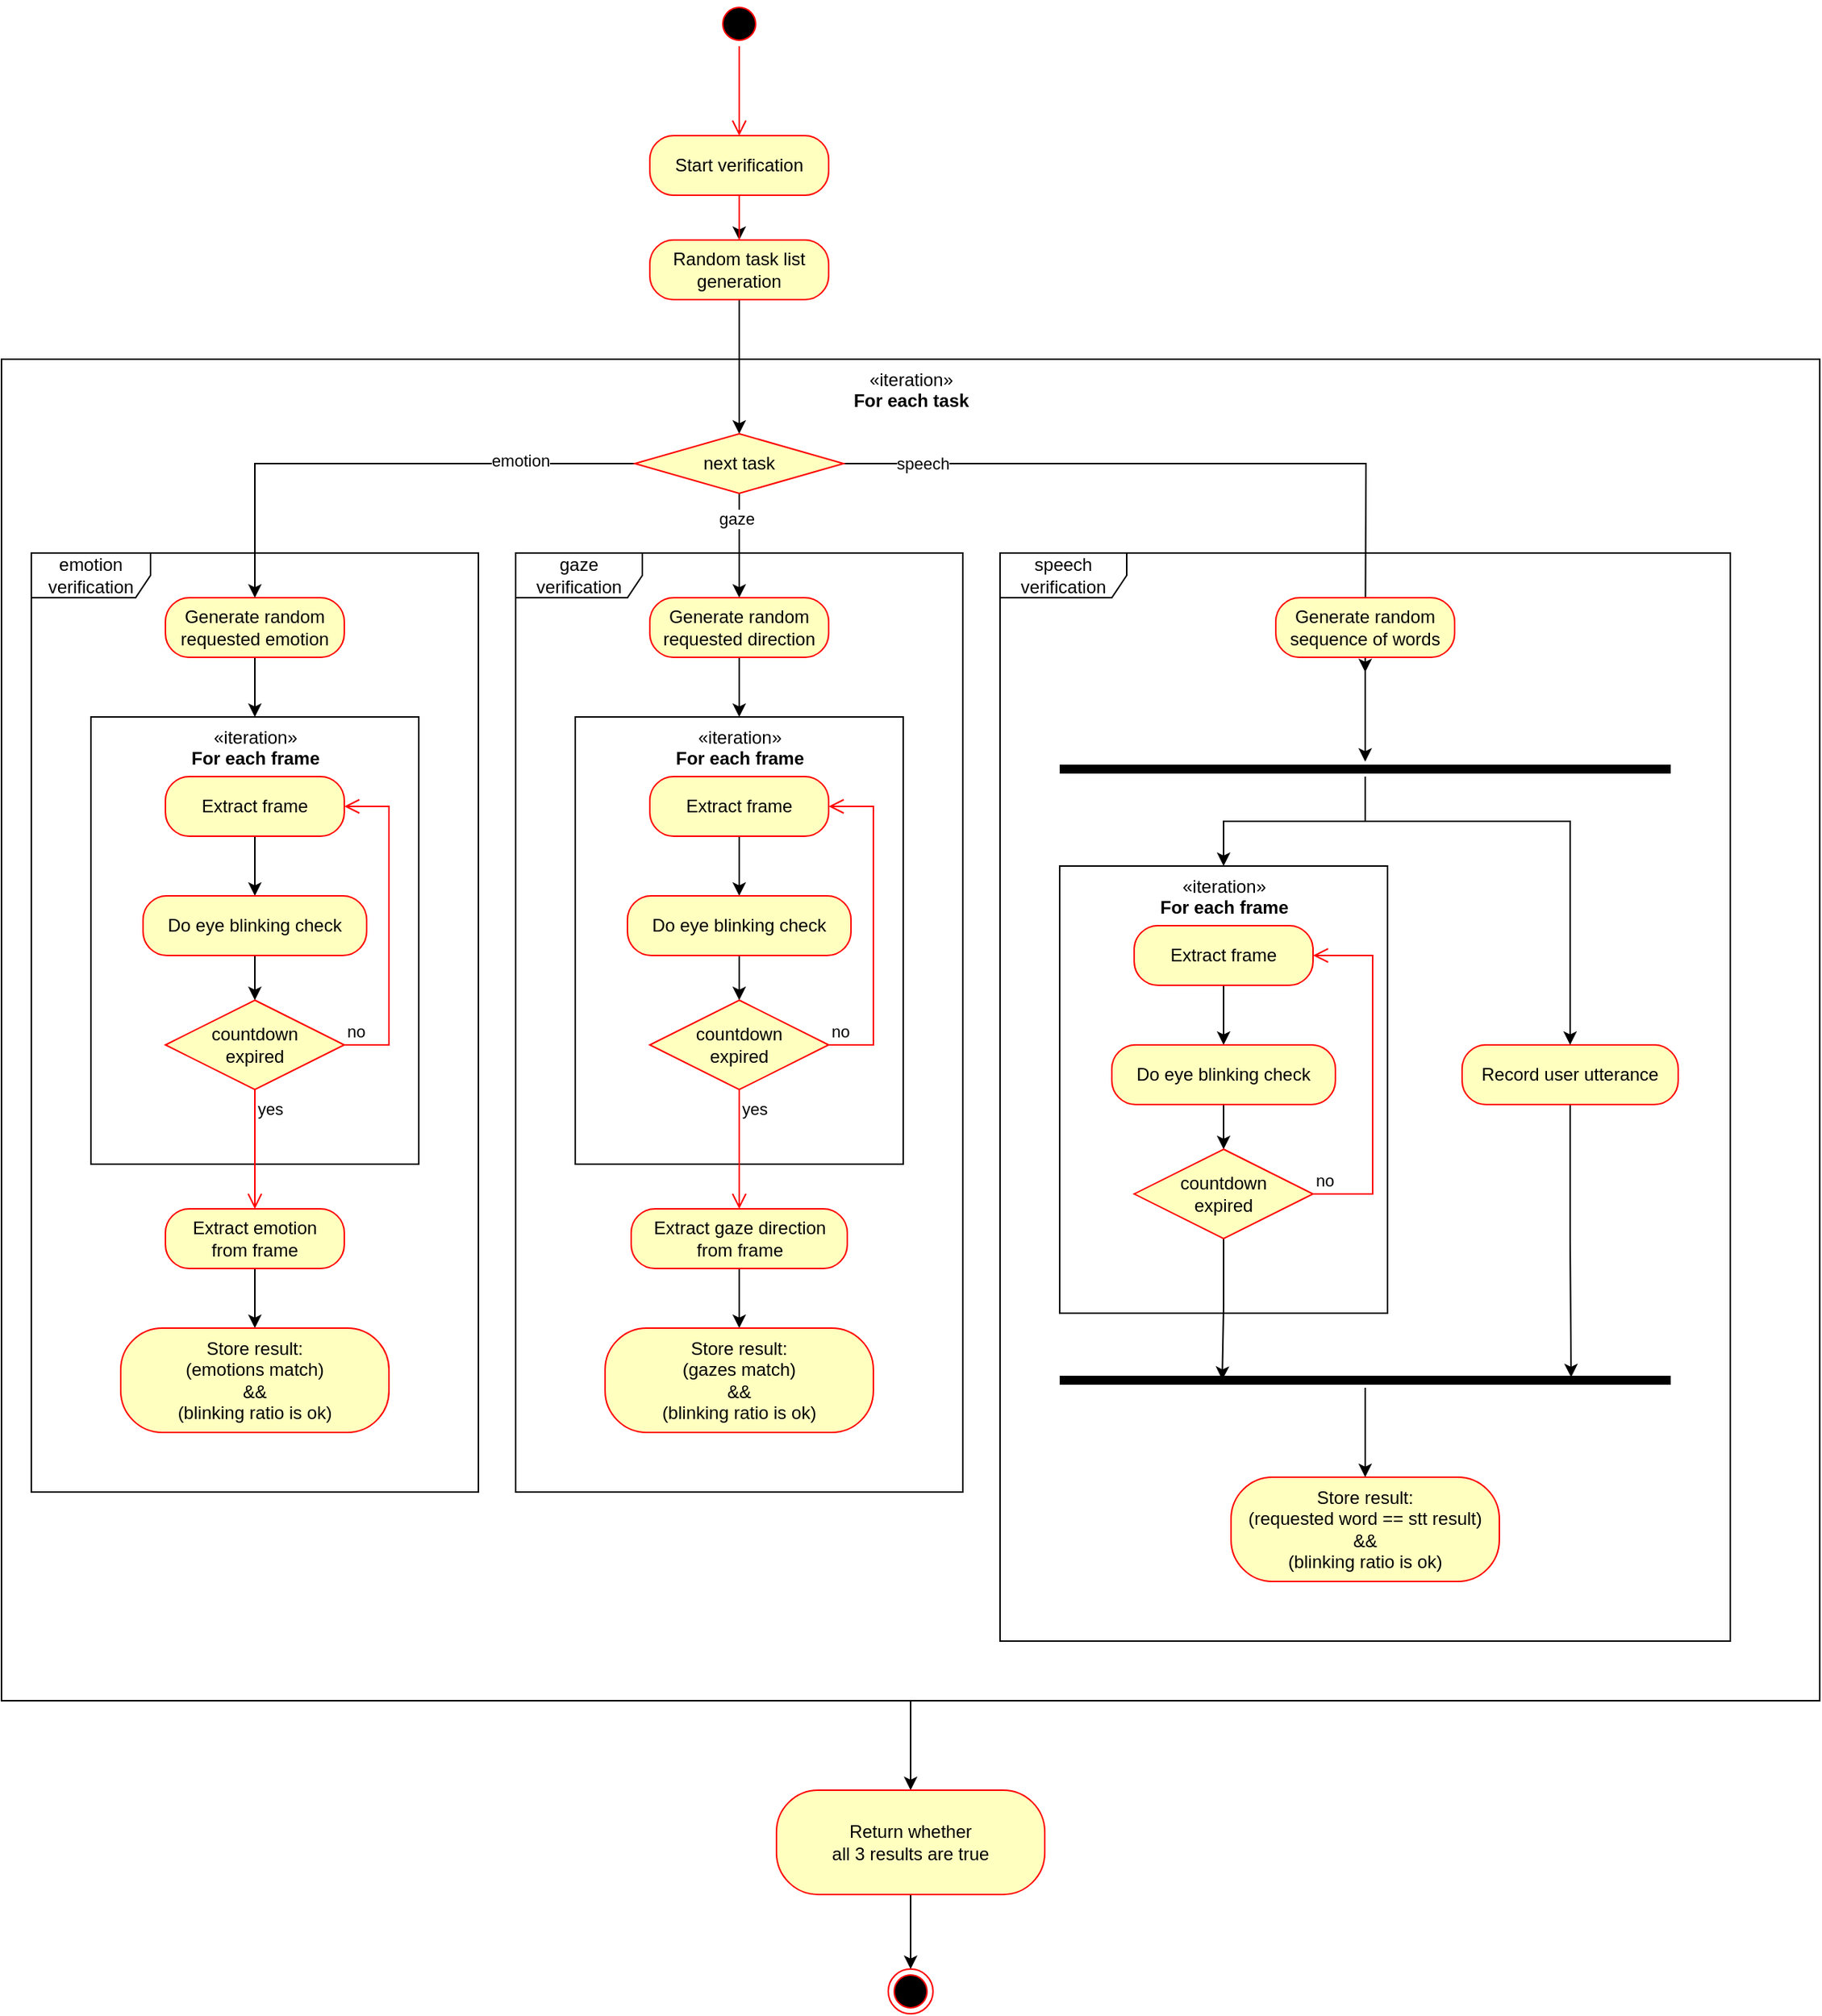 <mxfile version="19.0.0" type="device"><diagram name="Page-1" id="0783ab3e-0a74-02c8-0abd-f7b4e66b4bec"><mxGraphModel dx="2031" dy="1097" grid="1" gridSize="10" guides="1" tooltips="1" connect="1" arrows="1" fold="1" page="1" pageScale="1" pageWidth="850" pageHeight="1100" background="none" math="0" shadow="0"><root><mxCell id="0"/><mxCell id="1" parent="0"/><mxCell id="DzdwLP4zcBBMzChHP-aG-97" value="" style="edgeStyle=orthogonalEdgeStyle;rounded=0;orthogonalLoop=1;jettySize=auto;html=1;" edge="1" parent="1" source="DzdwLP4zcBBMzChHP-aG-95" target="DzdwLP4zcBBMzChHP-aG-96"><mxGeometry relative="1" as="geometry"/></mxCell><mxCell id="DzdwLP4zcBBMzChHP-aG-95" value="«iteration»&lt;br&gt;&lt;b&gt;For each task&lt;/b&gt;" style="html=1;verticalAlign=top;" vertex="1" parent="1"><mxGeometry x="20" y="250" width="1220" height="900" as="geometry"/></mxCell><mxCell id="DzdwLP4zcBBMzChHP-aG-55" value="speech&lt;br&gt;verification" style="shape=umlFrame;whiteSpace=wrap;html=1;width=85;height=30;" vertex="1" parent="1"><mxGeometry x="690" y="380" width="490" height="730" as="geometry"/></mxCell><mxCell id="DzdwLP4zcBBMzChHP-aG-2" value="" style="ellipse;html=1;shape=startState;fillColor=#000000;strokeColor=#ff0000;" vertex="1" parent="1"><mxGeometry x="500" y="10" width="30" height="30" as="geometry"/></mxCell><mxCell id="DzdwLP4zcBBMzChHP-aG-3" value="" style="edgeStyle=orthogonalEdgeStyle;html=1;verticalAlign=bottom;endArrow=open;endSize=8;strokeColor=#ff0000;rounded=0;" edge="1" source="DzdwLP4zcBBMzChHP-aG-2" parent="1"><mxGeometry relative="1" as="geometry"><mxPoint x="515" y="100" as="targetPoint"/></mxGeometry></mxCell><mxCell id="DzdwLP4zcBBMzChHP-aG-7" value="" style="edgeStyle=orthogonalEdgeStyle;rounded=0;orthogonalLoop=1;jettySize=auto;html=1;" edge="1" parent="1" source="DzdwLP4zcBBMzChHP-aG-4" target="DzdwLP4zcBBMzChHP-aG-6"><mxGeometry relative="1" as="geometry"/></mxCell><mxCell id="DzdwLP4zcBBMzChHP-aG-4" value="&lt;div&gt;Start verification&lt;/div&gt;" style="rounded=1;whiteSpace=wrap;html=1;arcSize=40;fontColor=#000000;fillColor=#ffffc0;strokeColor=#ff0000;" vertex="1" parent="1"><mxGeometry x="455" y="100" width="120" height="40" as="geometry"/></mxCell><mxCell id="DzdwLP4zcBBMzChHP-aG-5" value="" style="edgeStyle=orthogonalEdgeStyle;html=1;verticalAlign=bottom;endArrow=open;endSize=8;strokeColor=#ff0000;rounded=0;" edge="1" source="DzdwLP4zcBBMzChHP-aG-4" parent="1"><mxGeometry relative="1" as="geometry"><mxPoint x="515" y="200" as="targetPoint"/></mxGeometry></mxCell><mxCell id="DzdwLP4zcBBMzChHP-aG-34" value="" style="edgeStyle=orthogonalEdgeStyle;rounded=0;orthogonalLoop=1;jettySize=auto;html=1;" edge="1" parent="1" source="DzdwLP4zcBBMzChHP-aG-6" target="DzdwLP4zcBBMzChHP-aG-28"><mxGeometry relative="1" as="geometry"/></mxCell><mxCell id="DzdwLP4zcBBMzChHP-aG-6" value="Random task list generation" style="rounded=1;whiteSpace=wrap;html=1;arcSize=40;fontColor=#000000;fillColor=#ffffc0;strokeColor=#ff0000;" vertex="1" parent="1"><mxGeometry x="455" y="170" width="120" height="40" as="geometry"/></mxCell><mxCell id="DzdwLP4zcBBMzChHP-aG-8" value="emotion&lt;br&gt;verification" style="shape=umlFrame;whiteSpace=wrap;html=1;width=80;height=30;" vertex="1" parent="1"><mxGeometry x="40" y="380" width="300" height="630" as="geometry"/></mxCell><mxCell id="DzdwLP4zcBBMzChHP-aG-11" value="" style="edgeStyle=orthogonalEdgeStyle;rounded=0;orthogonalLoop=1;jettySize=auto;html=1;" edge="1" parent="1" source="DzdwLP4zcBBMzChHP-aG-9" target="DzdwLP4zcBBMzChHP-aG-10"><mxGeometry relative="1" as="geometry"/></mxCell><mxCell id="DzdwLP4zcBBMzChHP-aG-9" value="Generate random requested emotion" style="rounded=1;whiteSpace=wrap;html=1;arcSize=40;fontColor=#000000;fillColor=#ffffc0;strokeColor=#ff0000;" vertex="1" parent="1"><mxGeometry x="130" y="410" width="120" height="40" as="geometry"/></mxCell><mxCell id="DzdwLP4zcBBMzChHP-aG-10" value="«iteration»&lt;br&gt;&lt;b&gt;For each frame&lt;/b&gt;" style="html=1;verticalAlign=top;" vertex="1" parent="1"><mxGeometry x="80" y="490" width="220" height="300" as="geometry"/></mxCell><mxCell id="DzdwLP4zcBBMzChHP-aG-14" value="" style="edgeStyle=orthogonalEdgeStyle;rounded=0;orthogonalLoop=1;jettySize=auto;html=1;" edge="1" parent="1" source="DzdwLP4zcBBMzChHP-aG-12" target="DzdwLP4zcBBMzChHP-aG-13"><mxGeometry relative="1" as="geometry"/></mxCell><mxCell id="DzdwLP4zcBBMzChHP-aG-12" value="Extract frame" style="rounded=1;whiteSpace=wrap;html=1;arcSize=40;fontColor=#000000;fillColor=#ffffc0;strokeColor=#ff0000;" vertex="1" parent="1"><mxGeometry x="130" y="530" width="120" height="40" as="geometry"/></mxCell><mxCell id="DzdwLP4zcBBMzChHP-aG-18" style="edgeStyle=orthogonalEdgeStyle;rounded=0;orthogonalLoop=1;jettySize=auto;html=1;exitX=0.5;exitY=1;exitDx=0;exitDy=0;entryX=0.5;entryY=0;entryDx=0;entryDy=0;" edge="1" parent="1" source="DzdwLP4zcBBMzChHP-aG-13" target="DzdwLP4zcBBMzChHP-aG-15"><mxGeometry relative="1" as="geometry"/></mxCell><mxCell id="DzdwLP4zcBBMzChHP-aG-13" value="Do eye blinking check" style="rounded=1;whiteSpace=wrap;html=1;arcSize=40;fontColor=#000000;fillColor=#ffffc0;strokeColor=#ff0000;" vertex="1" parent="1"><mxGeometry x="115" y="610" width="150" height="40" as="geometry"/></mxCell><mxCell id="DzdwLP4zcBBMzChHP-aG-15" value="countdown&lt;br&gt;expired" style="rhombus;whiteSpace=wrap;html=1;fillColor=#ffffc0;strokeColor=#ff0000;" vertex="1" parent="1"><mxGeometry x="130" y="680" width="120" height="60" as="geometry"/></mxCell><mxCell id="DzdwLP4zcBBMzChHP-aG-16" value="no" style="edgeStyle=orthogonalEdgeStyle;html=1;align=left;verticalAlign=bottom;endArrow=open;endSize=8;strokeColor=#ff0000;rounded=0;entryX=1;entryY=0.5;entryDx=0;entryDy=0;" edge="1" source="DzdwLP4zcBBMzChHP-aG-15" parent="1" target="DzdwLP4zcBBMzChHP-aG-12"><mxGeometry x="-1" relative="1" as="geometry"><mxPoint x="330" y="700" as="targetPoint"/><Array as="points"><mxPoint x="280" y="710"/><mxPoint x="280" y="550"/></Array></mxGeometry></mxCell><mxCell id="DzdwLP4zcBBMzChHP-aG-17" value="yes" style="edgeStyle=orthogonalEdgeStyle;html=1;align=left;verticalAlign=top;endArrow=open;endSize=8;strokeColor=#ff0000;rounded=0;" edge="1" source="DzdwLP4zcBBMzChHP-aG-15" parent="1" target="DzdwLP4zcBBMzChHP-aG-19"><mxGeometry x="-1" relative="1" as="geometry"><mxPoint x="190" y="780" as="targetPoint"/></mxGeometry></mxCell><mxCell id="DzdwLP4zcBBMzChHP-aG-27" value="" style="edgeStyle=orthogonalEdgeStyle;rounded=0;orthogonalLoop=1;jettySize=auto;html=1;" edge="1" parent="1" source="DzdwLP4zcBBMzChHP-aG-19" target="DzdwLP4zcBBMzChHP-aG-26"><mxGeometry relative="1" as="geometry"/></mxCell><mxCell id="DzdwLP4zcBBMzChHP-aG-19" value="Extract emotion&lt;br&gt;from frame" style="rounded=1;whiteSpace=wrap;html=1;arcSize=40;fontColor=#000000;fillColor=#ffffc0;strokeColor=#ff0000;" vertex="1" parent="1"><mxGeometry x="130" y="820" width="120" height="40" as="geometry"/></mxCell><mxCell id="DzdwLP4zcBBMzChHP-aG-26" value="Store result:&lt;br&gt;(emotions match)&lt;br&gt;&amp;amp;&amp;amp;&lt;br&gt;(blinking ratio is ok)" style="rounded=1;whiteSpace=wrap;html=1;arcSize=40;fontColor=#000000;fillColor=#ffffc0;strokeColor=#ff0000;" vertex="1" parent="1"><mxGeometry x="100" y="900" width="180" height="70" as="geometry"/></mxCell><mxCell id="DzdwLP4zcBBMzChHP-aG-32" style="edgeStyle=orthogonalEdgeStyle;rounded=0;orthogonalLoop=1;jettySize=auto;html=1;" edge="1" parent="1" source="DzdwLP4zcBBMzChHP-aG-28" target="DzdwLP4zcBBMzChHP-aG-9"><mxGeometry relative="1" as="geometry"/></mxCell><mxCell id="DzdwLP4zcBBMzChHP-aG-33" value="emotion" style="edgeLabel;html=1;align=center;verticalAlign=middle;resizable=0;points=[];" vertex="1" connectable="0" parent="DzdwLP4zcBBMzChHP-aG-32"><mxGeometry x="-0.554" y="-2" relative="1" as="geometry"><mxPoint as="offset"/></mxGeometry></mxCell><mxCell id="DzdwLP4zcBBMzChHP-aG-51" style="edgeStyle=orthogonalEdgeStyle;rounded=0;orthogonalLoop=1;jettySize=auto;html=1;" edge="1" parent="1" source="DzdwLP4zcBBMzChHP-aG-28" target="DzdwLP4zcBBMzChHP-aG-37"><mxGeometry relative="1" as="geometry"/></mxCell><mxCell id="DzdwLP4zcBBMzChHP-aG-52" value="gaze" style="edgeLabel;html=1;align=center;verticalAlign=middle;resizable=0;points=[];" vertex="1" connectable="0" parent="DzdwLP4zcBBMzChHP-aG-51"><mxGeometry x="-0.533" y="-2" relative="1" as="geometry"><mxPoint as="offset"/></mxGeometry></mxCell><mxCell id="DzdwLP4zcBBMzChHP-aG-93" style="edgeStyle=orthogonalEdgeStyle;rounded=0;orthogonalLoop=1;jettySize=auto;html=1;entryX=0.5;entryY=0;entryDx=0;entryDy=0;" edge="1" parent="1" source="DzdwLP4zcBBMzChHP-aG-28"><mxGeometry relative="1" as="geometry"><mxPoint x="935.0" y="460.0" as="targetPoint"/></mxGeometry></mxCell><mxCell id="DzdwLP4zcBBMzChHP-aG-94" value="speech" style="edgeLabel;html=1;align=center;verticalAlign=middle;resizable=0;points=[];" vertex="1" connectable="0" parent="DzdwLP4zcBBMzChHP-aG-93"><mxGeometry x="-0.785" y="-3" relative="1" as="geometry"><mxPoint y="-3" as="offset"/></mxGeometry></mxCell><mxCell id="DzdwLP4zcBBMzChHP-aG-28" value="next task" style="rhombus;whiteSpace=wrap;html=1;fillColor=#ffffc0;strokeColor=#ff0000;" vertex="1" parent="1"><mxGeometry x="445" y="300" width="140" height="40" as="geometry"/></mxCell><mxCell id="DzdwLP4zcBBMzChHP-aG-35" value="gaze&lt;br&gt;verification" style="shape=umlFrame;whiteSpace=wrap;html=1;width=85;height=30;" vertex="1" parent="1"><mxGeometry x="365" y="380" width="300" height="630" as="geometry"/></mxCell><mxCell id="DzdwLP4zcBBMzChHP-aG-36" value="" style="edgeStyle=orthogonalEdgeStyle;rounded=0;orthogonalLoop=1;jettySize=auto;html=1;" edge="1" parent="1" source="DzdwLP4zcBBMzChHP-aG-37" target="DzdwLP4zcBBMzChHP-aG-38"><mxGeometry relative="1" as="geometry"/></mxCell><mxCell id="DzdwLP4zcBBMzChHP-aG-37" value="Generate random requested direction" style="rounded=1;whiteSpace=wrap;html=1;arcSize=40;fontColor=#000000;fillColor=#ffffc0;strokeColor=#ff0000;" vertex="1" parent="1"><mxGeometry x="455" y="410" width="120" height="40" as="geometry"/></mxCell><mxCell id="DzdwLP4zcBBMzChHP-aG-38" value="«iteration»&lt;br&gt;&lt;b&gt;For each frame&lt;/b&gt;" style="html=1;verticalAlign=top;" vertex="1" parent="1"><mxGeometry x="405" y="490" width="220" height="300" as="geometry"/></mxCell><mxCell id="DzdwLP4zcBBMzChHP-aG-39" value="" style="edgeStyle=orthogonalEdgeStyle;rounded=0;orthogonalLoop=1;jettySize=auto;html=1;" edge="1" parent="1" source="DzdwLP4zcBBMzChHP-aG-40" target="DzdwLP4zcBBMzChHP-aG-42"><mxGeometry relative="1" as="geometry"/></mxCell><mxCell id="DzdwLP4zcBBMzChHP-aG-40" value="Extract frame" style="rounded=1;whiteSpace=wrap;html=1;arcSize=40;fontColor=#000000;fillColor=#ffffc0;strokeColor=#ff0000;" vertex="1" parent="1"><mxGeometry x="455" y="530" width="120" height="40" as="geometry"/></mxCell><mxCell id="DzdwLP4zcBBMzChHP-aG-41" style="edgeStyle=orthogonalEdgeStyle;rounded=0;orthogonalLoop=1;jettySize=auto;html=1;exitX=0.5;exitY=1;exitDx=0;exitDy=0;entryX=0.5;entryY=0;entryDx=0;entryDy=0;" edge="1" parent="1" source="DzdwLP4zcBBMzChHP-aG-42" target="DzdwLP4zcBBMzChHP-aG-43"><mxGeometry relative="1" as="geometry"/></mxCell><mxCell id="DzdwLP4zcBBMzChHP-aG-42" value="Do eye blinking check" style="rounded=1;whiteSpace=wrap;html=1;arcSize=40;fontColor=#000000;fillColor=#ffffc0;strokeColor=#ff0000;" vertex="1" parent="1"><mxGeometry x="440" y="610" width="150" height="40" as="geometry"/></mxCell><mxCell id="DzdwLP4zcBBMzChHP-aG-43" value="countdown&lt;br&gt;expired" style="rhombus;whiteSpace=wrap;html=1;fillColor=#ffffc0;strokeColor=#ff0000;" vertex="1" parent="1"><mxGeometry x="455" y="680" width="120" height="60" as="geometry"/></mxCell><mxCell id="DzdwLP4zcBBMzChHP-aG-44" value="no" style="edgeStyle=orthogonalEdgeStyle;html=1;align=left;verticalAlign=bottom;endArrow=open;endSize=8;strokeColor=#ff0000;rounded=0;entryX=1;entryY=0.5;entryDx=0;entryDy=0;" edge="1" parent="1" source="DzdwLP4zcBBMzChHP-aG-43" target="DzdwLP4zcBBMzChHP-aG-40"><mxGeometry x="-1" relative="1" as="geometry"><mxPoint x="655" y="700" as="targetPoint"/><Array as="points"><mxPoint x="605" y="710"/><mxPoint x="605" y="550"/></Array></mxGeometry></mxCell><mxCell id="DzdwLP4zcBBMzChHP-aG-45" value="yes" style="edgeStyle=orthogonalEdgeStyle;html=1;align=left;verticalAlign=top;endArrow=open;endSize=8;strokeColor=#ff0000;rounded=0;" edge="1" parent="1" source="DzdwLP4zcBBMzChHP-aG-43" target="DzdwLP4zcBBMzChHP-aG-47"><mxGeometry x="-1" relative="1" as="geometry"><mxPoint x="515" y="780" as="targetPoint"/></mxGeometry></mxCell><mxCell id="DzdwLP4zcBBMzChHP-aG-46" value="" style="edgeStyle=orthogonalEdgeStyle;rounded=0;orthogonalLoop=1;jettySize=auto;html=1;" edge="1" parent="1" source="DzdwLP4zcBBMzChHP-aG-47" target="DzdwLP4zcBBMzChHP-aG-48"><mxGeometry relative="1" as="geometry"/></mxCell><mxCell id="DzdwLP4zcBBMzChHP-aG-47" value="Extract gaze direction&lt;br&gt;from frame" style="rounded=1;whiteSpace=wrap;html=1;arcSize=40;fontColor=#000000;fillColor=#ffffc0;strokeColor=#ff0000;" vertex="1" parent="1"><mxGeometry x="442.5" y="820" width="145" height="40" as="geometry"/></mxCell><mxCell id="DzdwLP4zcBBMzChHP-aG-48" value="Store result:&lt;br&gt;(gazes match)&lt;br&gt;&amp;amp;&amp;amp;&lt;br&gt;(blinking ratio is ok)" style="rounded=1;whiteSpace=wrap;html=1;arcSize=40;fontColor=#000000;fillColor=#ffffc0;strokeColor=#ff0000;" vertex="1" parent="1"><mxGeometry x="425" y="900" width="180" height="70" as="geometry"/></mxCell><mxCell id="DzdwLP4zcBBMzChHP-aG-78" value="" style="edgeStyle=orthogonalEdgeStyle;rounded=0;orthogonalLoop=1;jettySize=auto;html=1;" edge="1" parent="1" source="DzdwLP4zcBBMzChHP-aG-57" target="DzdwLP4zcBBMzChHP-aG-76"><mxGeometry relative="1" as="geometry"/></mxCell><mxCell id="DzdwLP4zcBBMzChHP-aG-57" value="Generate random sequence of words" style="rounded=1;whiteSpace=wrap;html=1;arcSize=40;fontColor=#000000;fillColor=#ffffc0;strokeColor=#ff0000;" vertex="1" parent="1"><mxGeometry x="875" y="410" width="120" height="40" as="geometry"/></mxCell><mxCell id="DzdwLP4zcBBMzChHP-aG-58" value="«iteration»&lt;br&gt;&lt;b&gt;For each frame&lt;/b&gt;" style="html=1;verticalAlign=top;" vertex="1" parent="1"><mxGeometry x="730" y="590" width="220" height="300" as="geometry"/></mxCell><mxCell id="DzdwLP4zcBBMzChHP-aG-59" value="" style="edgeStyle=orthogonalEdgeStyle;rounded=0;orthogonalLoop=1;jettySize=auto;html=1;" edge="1" parent="1" source="DzdwLP4zcBBMzChHP-aG-60" target="DzdwLP4zcBBMzChHP-aG-62"><mxGeometry relative="1" as="geometry"/></mxCell><mxCell id="DzdwLP4zcBBMzChHP-aG-60" value="Extract frame" style="rounded=1;whiteSpace=wrap;html=1;arcSize=40;fontColor=#000000;fillColor=#ffffc0;strokeColor=#ff0000;" vertex="1" parent="1"><mxGeometry x="780" y="630" width="120" height="40" as="geometry"/></mxCell><mxCell id="DzdwLP4zcBBMzChHP-aG-61" style="edgeStyle=orthogonalEdgeStyle;rounded=0;orthogonalLoop=1;jettySize=auto;html=1;exitX=0.5;exitY=1;exitDx=0;exitDy=0;entryX=0.5;entryY=0;entryDx=0;entryDy=0;" edge="1" parent="1" source="DzdwLP4zcBBMzChHP-aG-62" target="DzdwLP4zcBBMzChHP-aG-63"><mxGeometry relative="1" as="geometry"/></mxCell><mxCell id="DzdwLP4zcBBMzChHP-aG-62" value="Do eye blinking check" style="rounded=1;whiteSpace=wrap;html=1;arcSize=40;fontColor=#000000;fillColor=#ffffc0;strokeColor=#ff0000;" vertex="1" parent="1"><mxGeometry x="765" y="710" width="150" height="40" as="geometry"/></mxCell><mxCell id="DzdwLP4zcBBMzChHP-aG-92" value="" style="edgeStyle=orthogonalEdgeStyle;rounded=0;orthogonalLoop=1;jettySize=auto;html=1;entryX=0.266;entryY=0.471;entryDx=0;entryDy=0;entryPerimeter=0;" edge="1" parent="1" source="DzdwLP4zcBBMzChHP-aG-63" target="DzdwLP4zcBBMzChHP-aG-84"><mxGeometry relative="1" as="geometry"><mxPoint x="935" y="910" as="targetPoint"/><Array as="points"/></mxGeometry></mxCell><mxCell id="DzdwLP4zcBBMzChHP-aG-63" value="countdown&lt;br&gt;expired" style="rhombus;whiteSpace=wrap;html=1;fillColor=#ffffc0;strokeColor=#ff0000;" vertex="1" parent="1"><mxGeometry x="780" y="780" width="120" height="60" as="geometry"/></mxCell><mxCell id="DzdwLP4zcBBMzChHP-aG-64" value="no" style="edgeStyle=orthogonalEdgeStyle;html=1;align=left;verticalAlign=bottom;endArrow=open;endSize=8;strokeColor=#ff0000;rounded=0;entryX=1;entryY=0.5;entryDx=0;entryDy=0;" edge="1" parent="1" source="DzdwLP4zcBBMzChHP-aG-63" target="DzdwLP4zcBBMzChHP-aG-60"><mxGeometry x="-1" relative="1" as="geometry"><mxPoint x="980" y="700" as="targetPoint"/><Array as="points"><mxPoint x="940" y="810"/><mxPoint x="940" y="650"/></Array></mxGeometry></mxCell><mxCell id="DzdwLP4zcBBMzChHP-aG-68" value="Store result:&lt;br&gt;(requested word == stt result)&lt;br&gt;&amp;amp;&amp;amp;&lt;br&gt;(blinking ratio is ok)" style="rounded=1;whiteSpace=wrap;html=1;arcSize=40;fontColor=#000000;fillColor=#ffffc0;strokeColor=#ff0000;" vertex="1" parent="1"><mxGeometry x="845" y="1000" width="180" height="70" as="geometry"/></mxCell><mxCell id="DzdwLP4zcBBMzChHP-aG-89" style="edgeStyle=orthogonalEdgeStyle;rounded=0;orthogonalLoop=1;jettySize=auto;html=1;entryX=0.837;entryY=0.3;entryDx=0;entryDy=0;entryPerimeter=0;" edge="1" parent="1" source="DzdwLP4zcBBMzChHP-aG-69" target="DzdwLP4zcBBMzChHP-aG-84"><mxGeometry relative="1" as="geometry"/></mxCell><mxCell id="DzdwLP4zcBBMzChHP-aG-69" value="Record user utterance" style="rounded=1;whiteSpace=wrap;html=1;arcSize=40;fontColor=#000000;fillColor=#ffffc0;strokeColor=#ff0000;" vertex="1" parent="1"><mxGeometry x="1000" y="710" width="145" height="40" as="geometry"/></mxCell><mxCell id="DzdwLP4zcBBMzChHP-aG-82" style="edgeStyle=orthogonalEdgeStyle;rounded=0;orthogonalLoop=1;jettySize=auto;html=1;entryX=0.5;entryY=0;entryDx=0;entryDy=0;" edge="1" parent="1" source="DzdwLP4zcBBMzChHP-aG-76" target="DzdwLP4zcBBMzChHP-aG-69"><mxGeometry relative="1" as="geometry"><Array as="points"><mxPoint x="935" y="560"/><mxPoint x="1073" y="560"/></Array></mxGeometry></mxCell><mxCell id="DzdwLP4zcBBMzChHP-aG-83" style="edgeStyle=orthogonalEdgeStyle;rounded=0;orthogonalLoop=1;jettySize=auto;html=1;entryX=0.5;entryY=0;entryDx=0;entryDy=0;" edge="1" parent="1" source="DzdwLP4zcBBMzChHP-aG-76" target="DzdwLP4zcBBMzChHP-aG-58"><mxGeometry relative="1" as="geometry"/></mxCell><mxCell id="DzdwLP4zcBBMzChHP-aG-76" value="" style="shape=line;html=1;strokeWidth=6;strokeColor=#000000;" vertex="1" parent="1"><mxGeometry x="730" y="520" width="410" height="10" as="geometry"/></mxCell><mxCell id="DzdwLP4zcBBMzChHP-aG-88" value="" style="edgeStyle=orthogonalEdgeStyle;rounded=0;orthogonalLoop=1;jettySize=auto;html=1;" edge="1" parent="1" source="DzdwLP4zcBBMzChHP-aG-84" target="DzdwLP4zcBBMzChHP-aG-68"><mxGeometry relative="1" as="geometry"/></mxCell><mxCell id="DzdwLP4zcBBMzChHP-aG-84" value="" style="shape=line;html=1;strokeWidth=6;strokeColor=#000000;" vertex="1" parent="1"><mxGeometry x="730" y="930" width="410" height="10" as="geometry"/></mxCell><mxCell id="DzdwLP4zcBBMzChHP-aG-99" value="" style="edgeStyle=orthogonalEdgeStyle;rounded=0;orthogonalLoop=1;jettySize=auto;html=1;" edge="1" parent="1" source="DzdwLP4zcBBMzChHP-aG-96" target="DzdwLP4zcBBMzChHP-aG-98"><mxGeometry relative="1" as="geometry"/></mxCell><mxCell id="DzdwLP4zcBBMzChHP-aG-96" value="&lt;div&gt;Return whether&lt;/div&gt;&lt;div&gt;all 3 results are true&lt;/div&gt;" style="rounded=1;whiteSpace=wrap;html=1;arcSize=40;fontColor=#000000;fillColor=#ffffc0;strokeColor=#ff0000;" vertex="1" parent="1"><mxGeometry x="540" y="1210" width="180" height="70" as="geometry"/></mxCell><mxCell id="DzdwLP4zcBBMzChHP-aG-98" value="" style="ellipse;html=1;shape=endState;fillColor=#000000;strokeColor=#ff0000;" vertex="1" parent="1"><mxGeometry x="615" y="1330" width="30" height="30" as="geometry"/></mxCell></root></mxGraphModel></diagram></mxfile>
